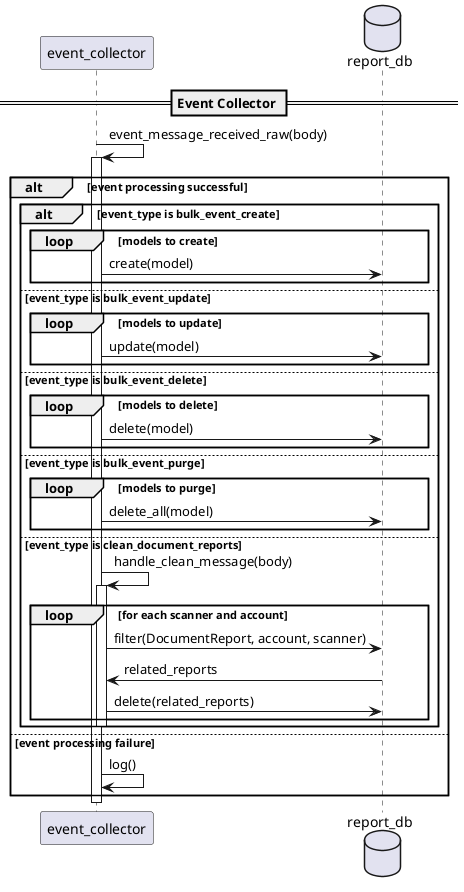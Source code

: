 @startuml
participant event_collector as ec
database report_db


== Event Collector ==

ec -> ec : event_message_received_raw(body)
activate ec
        alt event processing successful
                alt event_type is bulk_event_create
                        loop models to create
                                ec -> report_db : create(model)
                        end
                else event_type is bulk_event_update
                        loop models to update
                                ec -> report_db : update(model)
                        end
                else event_type is bulk_event_delete
                        loop models to delete
                                ec -> report_db : delete(model)
                        end
                else event_type is bulk_event_purge
                        loop models to purge
                                ec -> report_db : delete_all(model)
                        end
                else event_type is clean_document_reports
                        ec -> ec : handle_clean_message(body)
                        activate ec
                                loop for each scanner and account
                                        ec -> report_db : filter(DocumentReport, account, scanner)
                                        report_db -> ec : related_reports
                                        ec -> report_db : delete(related_reports)
                                end
                        deactivate ec
                end
        else event processing failure
                ec -> ec : log()
        end
deactivate ec

@enduml
